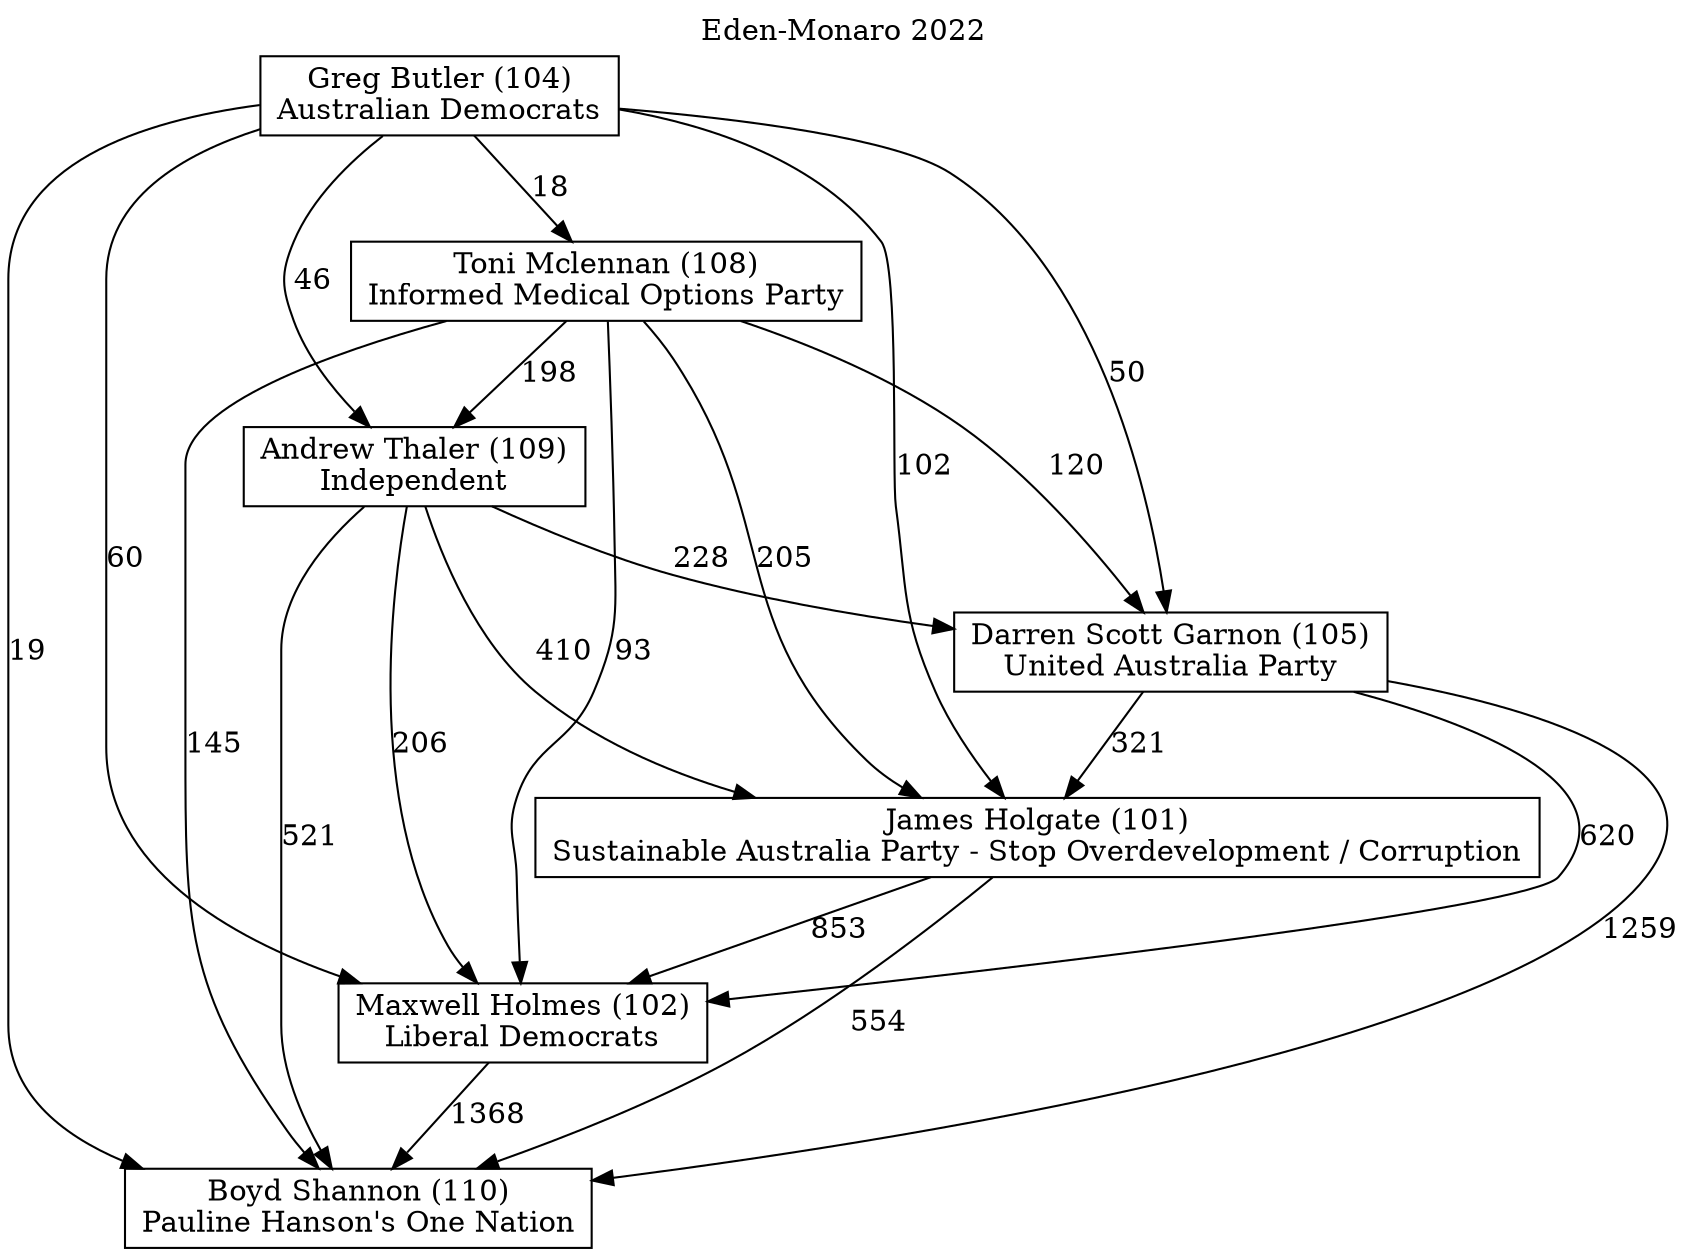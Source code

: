 // House preference flow
digraph "Boyd Shannon (110)_Eden-Monaro_2022" {
	graph [label="Eden-Monaro 2022" labelloc=t mclimit=10]
	node [shape=box]
	"Boyd Shannon (110)" [label="Boyd Shannon (110)
Pauline Hanson's One Nation"]
	"Maxwell Holmes (102)" [label="Maxwell Holmes (102)
Liberal Democrats"]
	"James Holgate (101)" [label="James Holgate (101)
Sustainable Australia Party - Stop Overdevelopment / Corruption"]
	"Darren Scott Garnon (105)" [label="Darren Scott Garnon (105)
United Australia Party"]
	"Andrew Thaler (109)" [label="Andrew Thaler (109)
Independent"]
	"Toni Mclennan (108)" [label="Toni Mclennan (108)
Informed Medical Options Party"]
	"Greg Butler (104)" [label="Greg Butler (104)
Australian Democrats"]
	"Maxwell Holmes (102)" -> "Boyd Shannon (110)" [label=1368]
	"James Holgate (101)" -> "Maxwell Holmes (102)" [label=853]
	"Darren Scott Garnon (105)" -> "James Holgate (101)" [label=321]
	"Andrew Thaler (109)" -> "Darren Scott Garnon (105)" [label=228]
	"Toni Mclennan (108)" -> "Andrew Thaler (109)" [label=198]
	"Greg Butler (104)" -> "Toni Mclennan (108)" [label=18]
	"James Holgate (101)" -> "Boyd Shannon (110)" [label=554]
	"Darren Scott Garnon (105)" -> "Boyd Shannon (110)" [label=1259]
	"Andrew Thaler (109)" -> "Boyd Shannon (110)" [label=521]
	"Toni Mclennan (108)" -> "Boyd Shannon (110)" [label=145]
	"Greg Butler (104)" -> "Boyd Shannon (110)" [label=19]
	"Greg Butler (104)" -> "Andrew Thaler (109)" [label=46]
	"Toni Mclennan (108)" -> "Darren Scott Garnon (105)" [label=120]
	"Greg Butler (104)" -> "Darren Scott Garnon (105)" [label=50]
	"Andrew Thaler (109)" -> "James Holgate (101)" [label=410]
	"Toni Mclennan (108)" -> "James Holgate (101)" [label=205]
	"Greg Butler (104)" -> "James Holgate (101)" [label=102]
	"Darren Scott Garnon (105)" -> "Maxwell Holmes (102)" [label=620]
	"Andrew Thaler (109)" -> "Maxwell Holmes (102)" [label=206]
	"Toni Mclennan (108)" -> "Maxwell Holmes (102)" [label=93]
	"Greg Butler (104)" -> "Maxwell Holmes (102)" [label=60]
}
